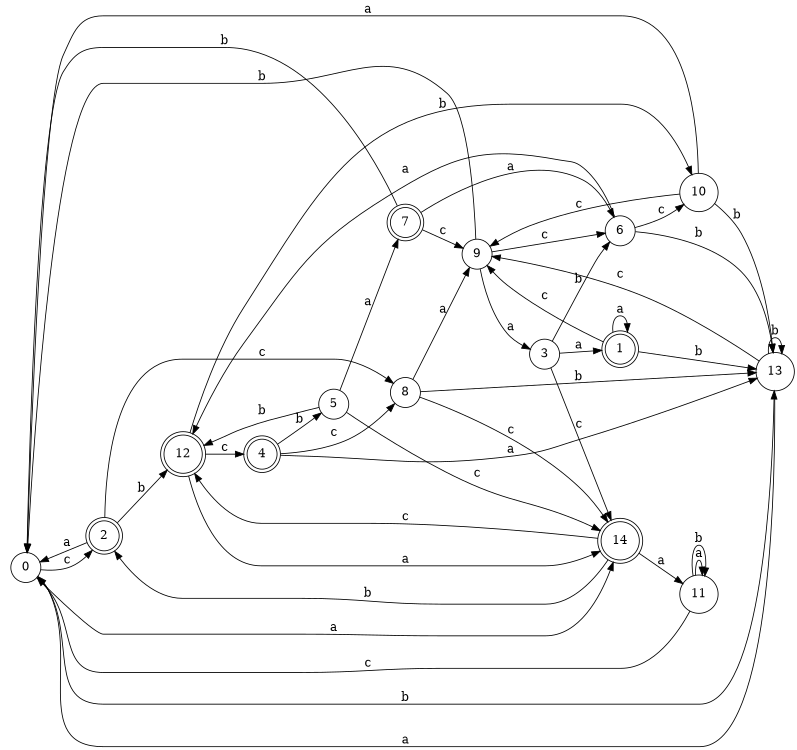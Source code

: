 digraph n12_9 {
__start0 [label="" shape="none"];

rankdir=LR;
size="8,5";

s0 [style="filled", color="black", fillcolor="white" shape="circle", label="0"];
s1 [style="rounded,filled", color="black", fillcolor="white" shape="doublecircle", label="1"];
s2 [style="rounded,filled", color="black", fillcolor="white" shape="doublecircle", label="2"];
s3 [style="filled", color="black", fillcolor="white" shape="circle", label="3"];
s4 [style="rounded,filled", color="black", fillcolor="white" shape="doublecircle", label="4"];
s5 [style="filled", color="black", fillcolor="white" shape="circle", label="5"];
s6 [style="filled", color="black", fillcolor="white" shape="circle", label="6"];
s7 [style="rounded,filled", color="black", fillcolor="white" shape="doublecircle", label="7"];
s8 [style="filled", color="black", fillcolor="white" shape="circle", label="8"];
s9 [style="filled", color="black", fillcolor="white" shape="circle", label="9"];
s10 [style="filled", color="black", fillcolor="white" shape="circle", label="10"];
s11 [style="filled", color="black", fillcolor="white" shape="circle", label="11"];
s12 [style="rounded,filled", color="black", fillcolor="white" shape="doublecircle", label="12"];
s13 [style="filled", color="black", fillcolor="white" shape="circle", label="13"];
s14 [style="rounded,filled", color="black", fillcolor="white" shape="doublecircle", label="14"];
s0 -> s14 [label="a"];
s0 -> s13 [label="b"];
s0 -> s2 [label="c"];
s1 -> s1 [label="a"];
s1 -> s13 [label="b"];
s1 -> s9 [label="c"];
s2 -> s0 [label="a"];
s2 -> s12 [label="b"];
s2 -> s8 [label="c"];
s3 -> s1 [label="a"];
s3 -> s6 [label="b"];
s3 -> s14 [label="c"];
s4 -> s13 [label="a"];
s4 -> s5 [label="b"];
s4 -> s8 [label="c"];
s5 -> s7 [label="a"];
s5 -> s12 [label="b"];
s5 -> s14 [label="c"];
s6 -> s12 [label="a"];
s6 -> s13 [label="b"];
s6 -> s10 [label="c"];
s7 -> s6 [label="a"];
s7 -> s0 [label="b"];
s7 -> s9 [label="c"];
s8 -> s9 [label="a"];
s8 -> s13 [label="b"];
s8 -> s14 [label="c"];
s9 -> s3 [label="a"];
s9 -> s0 [label="b"];
s9 -> s6 [label="c"];
s10 -> s0 [label="a"];
s10 -> s13 [label="b"];
s10 -> s9 [label="c"];
s11 -> s11 [label="a"];
s11 -> s11 [label="b"];
s11 -> s0 [label="c"];
s12 -> s14 [label="a"];
s12 -> s10 [label="b"];
s12 -> s4 [label="c"];
s13 -> s0 [label="a"];
s13 -> s13 [label="b"];
s13 -> s9 [label="c"];
s14 -> s11 [label="a"];
s14 -> s2 [label="b"];
s14 -> s12 [label="c"];

}